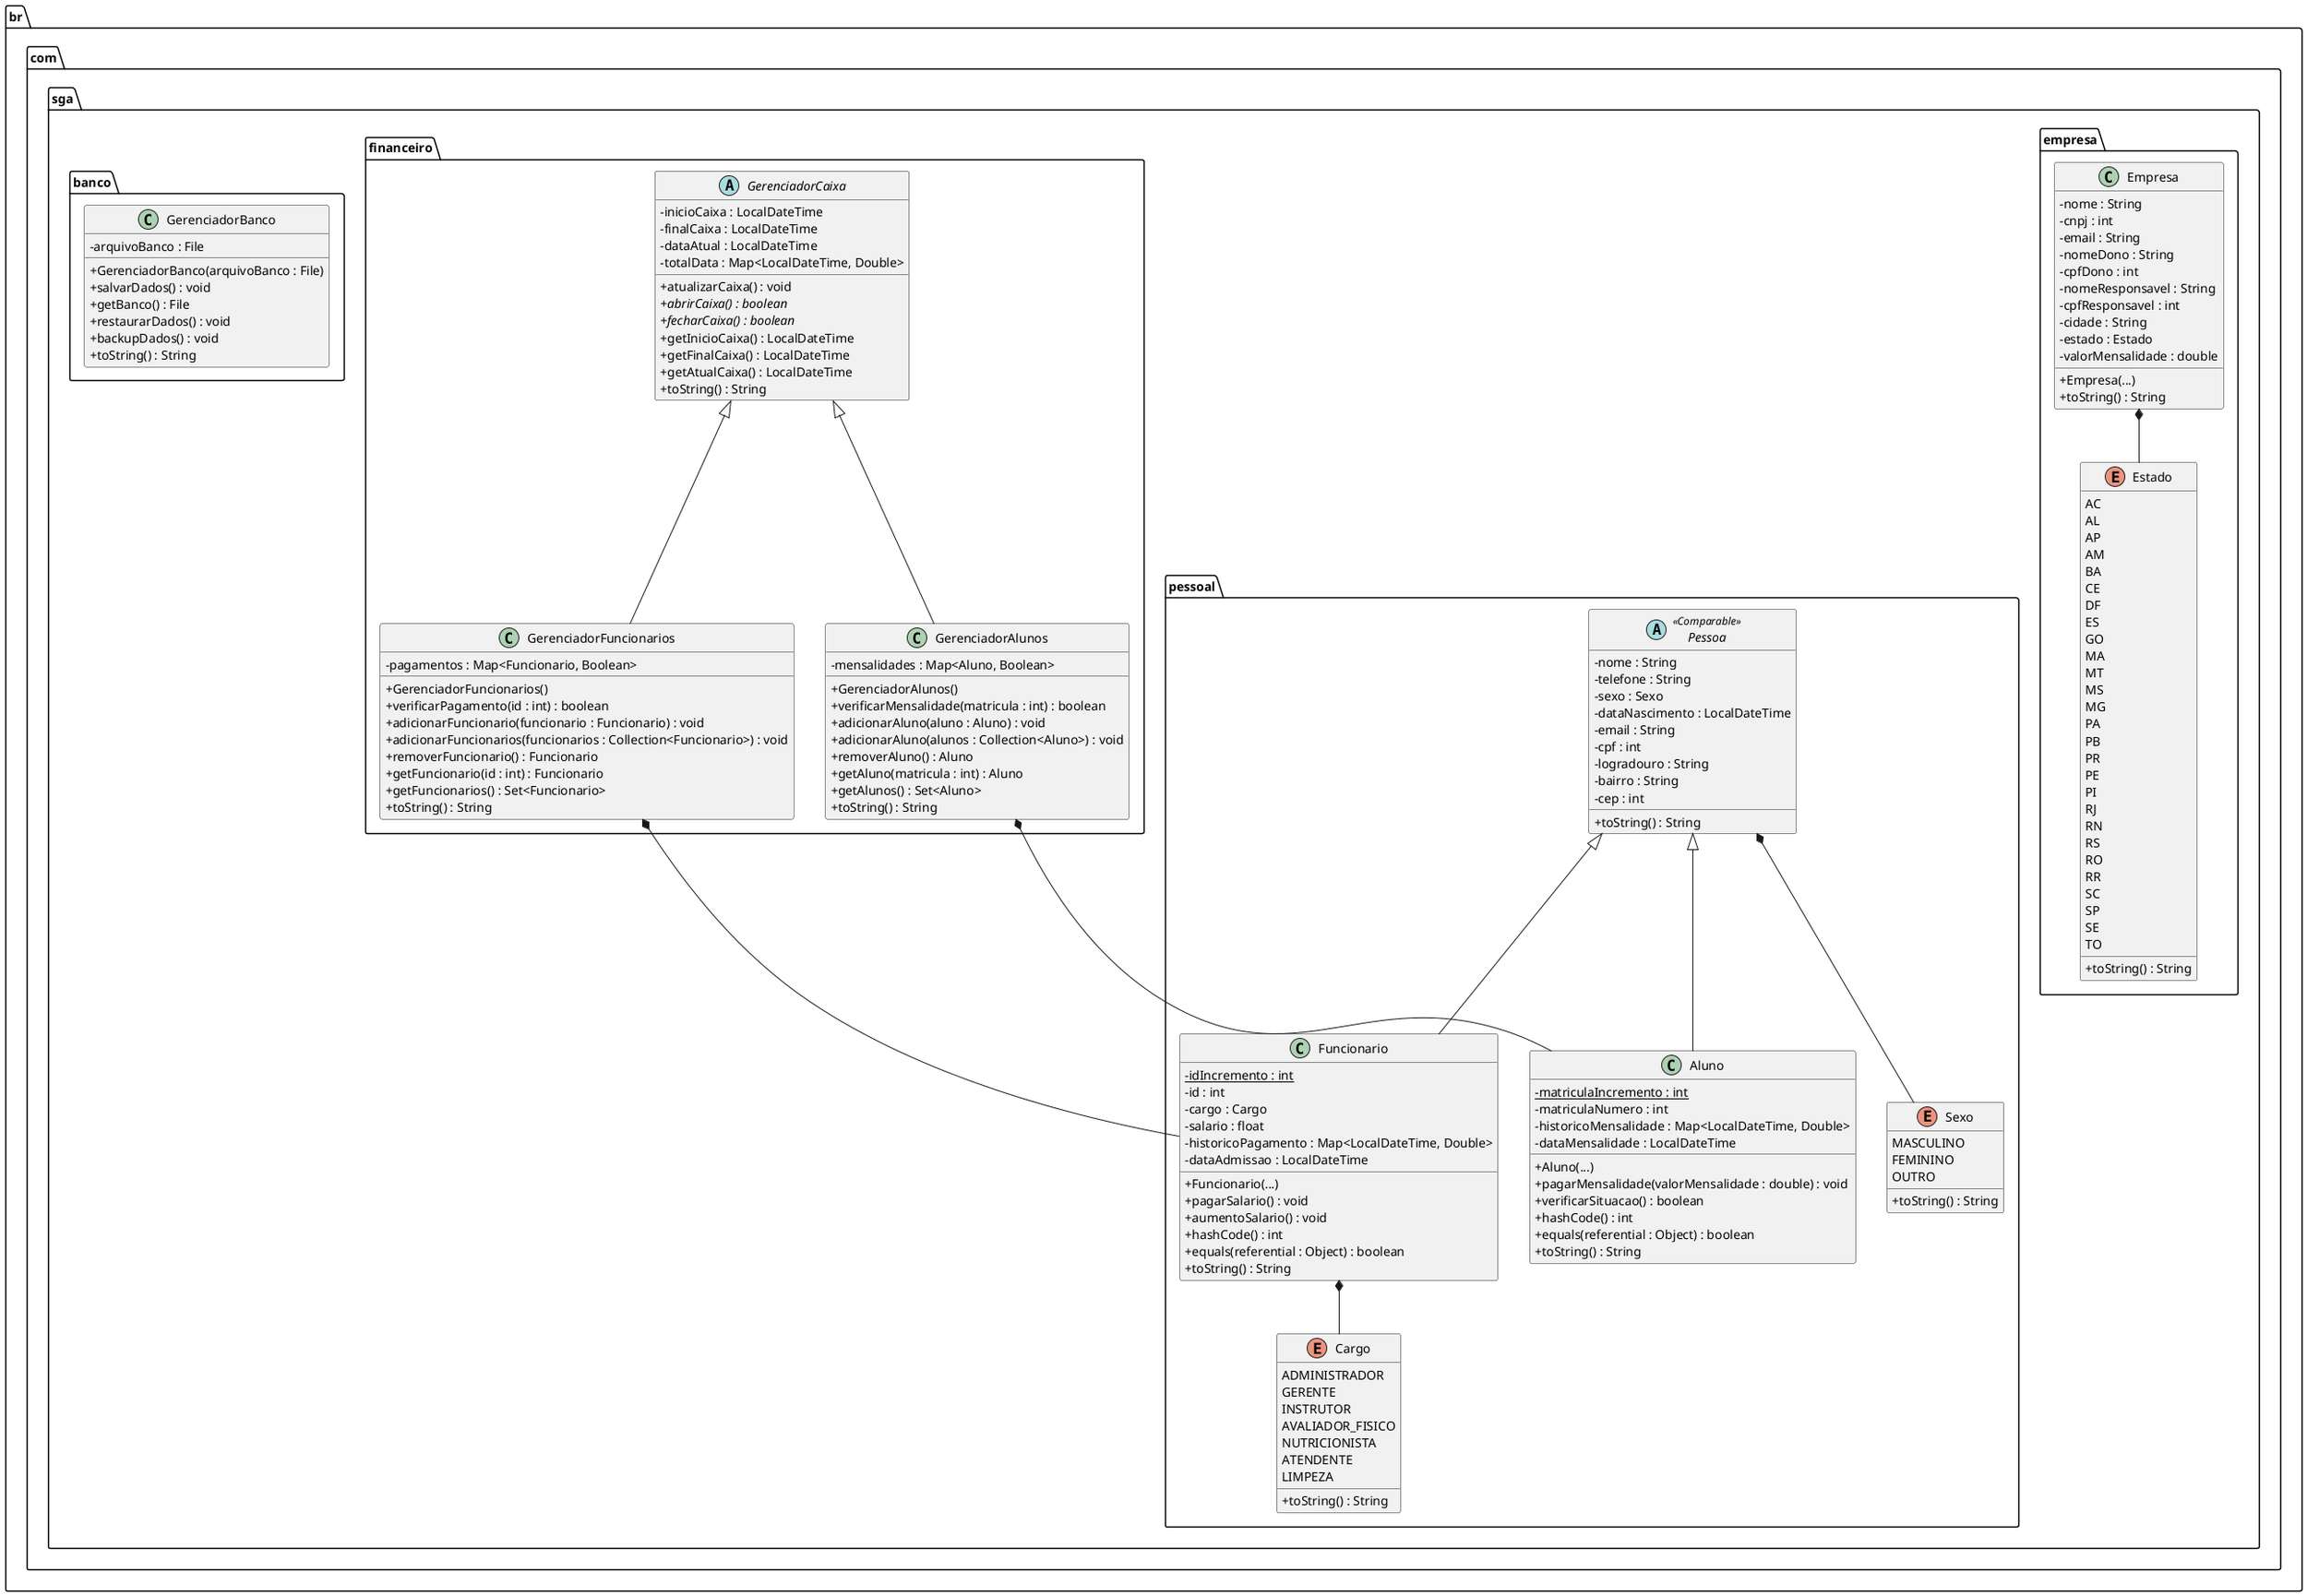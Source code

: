 /'
Diagrama UML do sistema de gerenciamento de academias (SGA)
Manual: https://plantuml.com/class-diagram#a05971470d7fd711
'/
@startuml sga
skinparam classAttributeIconSize 0

package br.com.sga.empresa <<Folder>> {
     class Empresa {
          -nome : String
          -cnpj : int
          -email : String
          -nomeDono : String
          -cpfDono : int
          -nomeResponsavel : String
          -cpfResponsavel : int
          -cidade : String
          -estado : Estado
          -valorMensalidade : double
          +Empresa(...)
          +toString() : String
     }

     enum Estado {
          AC
          AL
          AP
          AM
          BA
          CE
          DF
          ES
          GO
          MA
          MT
          MS
          MG
          PA
          PB
          PR
          PE
          PI
          RJ
          RN
          RS
          RO
          RR
          SC
          SP
          SE
          TO
          +toString() : String
     }
}

package br.com.sga.pessoal <<Folder>> {

     abstract class Pessoa <<Comparable>> {
          -nome : String
          -telefone : String
          -sexo : Sexo
          -dataNascimento : LocalDateTime
          -email : String
          -cpf : int
          -logradouro : String
          -bairro : String
          -cep : int
          +toString() : String
     }

     class Funcionario extends Pessoa {
          {static} -idIncremento : int
          -id : int
          -cargo : Cargo
          -salario : float
          -historicoPagamento : Map<LocalDateTime, Double>
          -dataAdmissao : LocalDateTime
          +Funcionario(...)
          +pagarSalario() : void
          +aumentoSalario() : void
          +hashCode() : int
          +equals(referential : Object) : boolean
          +toString() : String
     }

     class Aluno extends Pessoa {
          {static} -matriculaIncremento : int
          -matriculaNumero : int
          -historicoMensalidade : Map<LocalDateTime, Double>
          -dataMensalidade : LocalDateTime
          +Aluno(...)
          +pagarMensalidade(valorMensalidade : double) : void
          +verificarSituacao() : boolean
          +hashCode() : int
          +equals(referential : Object) : boolean
          +toString() : String
     }

     enum Cargo {
          ADMINISTRADOR
          GERENTE
          INSTRUTOR
          AVALIADOR_FISICO
          NUTRICIONISTA
          ATENDENTE
          LIMPEZA
          +toString() : String
     }

     enum Sexo {
          MASCULINO
          FEMININO
          OUTRO
          +toString() : String
     }
}

package br.com.sga.financeiro <<Folder>> {

     abstract class GerenciadorCaixa {
          -inicioCaixa : LocalDateTime
          -finalCaixa : LocalDateTime
          -dataAtual : LocalDateTime
          -totalData : Map<LocalDateTime, Double>
          +atualizarCaixa() : void
          {abstract} +abrirCaixa() : boolean
          {abstract} +fecharCaixa() : boolean
          +getInicioCaixa() : LocalDateTime
          +getFinalCaixa() : LocalDateTime
          +getAtualCaixa() : LocalDateTime
          +toString() : String
     }

     class GerenciadorAlunos extends GerenciadorCaixa {
          -mensalidades : Map<Aluno, Boolean>
          +GerenciadorAlunos()
          +verificarMensalidade(matricula : int) : boolean
          +adicionarAluno(aluno : Aluno) : void
          +adicionarAluno(alunos : Collection<Aluno>) : void
          +removerAluno() : Aluno
          +getAluno(matricula : int) : Aluno
          +getAlunos() : Set<Aluno>
          +toString() : String
     }

     class GerenciadorFuncionarios extends GerenciadorCaixa {
          -pagamentos : Map<Funcionario, Boolean>
          +GerenciadorFuncionarios()
          +verificarPagamento(id : int) : boolean
          +adicionarFuncionario(funcionario : Funcionario) : void
          +adicionarFuncionarios(funcionarios : Collection<Funcionario>) : void
          +removerFuncionario() : Funcionario
          +getFuncionario(id : int) : Funcionario
          +getFuncionarios() : Set<Funcionario>
          +toString() : String
     }
}

package br.com.sga.banco <<Folder>> {
     class GerenciadorBanco {
          -arquivoBanco : File
          +GerenciadorBanco(arquivoBanco : File)
          +salvarDados() : void
          +getBanco() : File
          +restaurarDados() : void
          +backupDados() : void
          +toString() : String
     }
}

Pessoa *-- Sexo

Funcionario *-- Cargo

GerenciadorFuncionarios *-- Funcionario

GerenciadorAlunos *-- Aluno

Empresa *-- Estado

@enduml